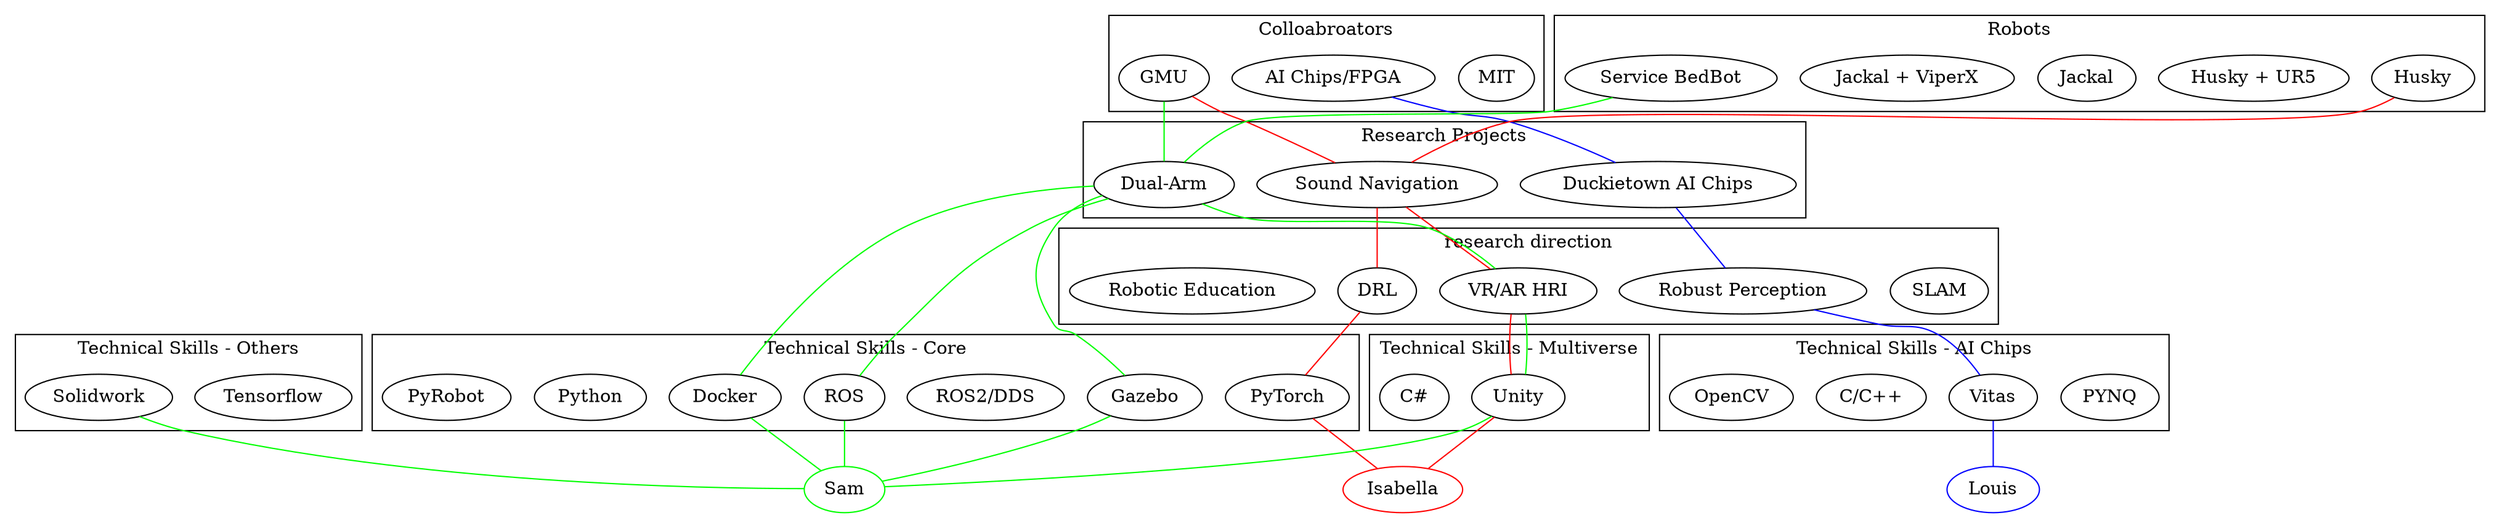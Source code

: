 
graph {
subgraph cluster_A {
label = "Colloabroators" ;
"MIT" "GMU" "AI Chips/FPGA"
}

subgraph cluster_A1 {
label = "Robots" ;
"Husky" "Husky + UR5" "Jackal" "Jackal + ViperX" "Service BedBot"
}

subgraph cluster_B{
label = "Research Projects" ;
"Duckietown AI Chips" "Sound Navigation" "Dual-Arm"

}

subgraph cluster_C{
label = "research direction";
"SLAM" "DRL" "Robust Perception" "VR/AR HRI" "Robotic Education"
}

subgraph cluster_D{
label = "Technical Skills - Core" ;
"Docker" "ROS" "ROS2/DDS" "Gazebo" "PyTorch" "Python" "PyRobot"
}

subgraph cluster_D1{
label = "Technical Skills - Multiverse" ;
"Unity" "C#" 
}

subgraph cluster_D2{
label = "Technical Skills - AI Chips" ;
 "PYNQ" "Vitas" "C/C++" "OpenCV"
}

subgraph cluster_D3{
label = "Technical Skills - Others" ;
"ROS" "ROS2/DDS" "Tensorflow" "Solidwork" 
}

"Isabella" [color=red];
"GMU" -- "Sound Navigation" -- "VR/AR HRI" -- "Unity" -- "Isabella"[color=red];
"Husky" --  "Sound Navigation" -- "DRL" -- "PyTorch" -- "Isabella"[color=red];


"Sam" [color=green];
"GMU" -- "Dual-Arm" -- "VR/AR HRI" -- "Unity" -- "Sam"[color=green];
"Service BedBot" --  "Dual-Arm" -- "ROS" --"Sam" [color=green]; 
		     "Dual-Arm" -- "Gazebo" -- "Sam" [color=green];
		     "Dual-Arm" -- "Docker" -- "Sam" [color=green];
"Solidwork" -- "Sam"[color=green];

"Louis" [color=blue];
"AI Chips/FPGA" -- "Duckietown AI Chips" -- "Robust Perception" -- "Vitas" -- "Louis"[color=blue];



}
